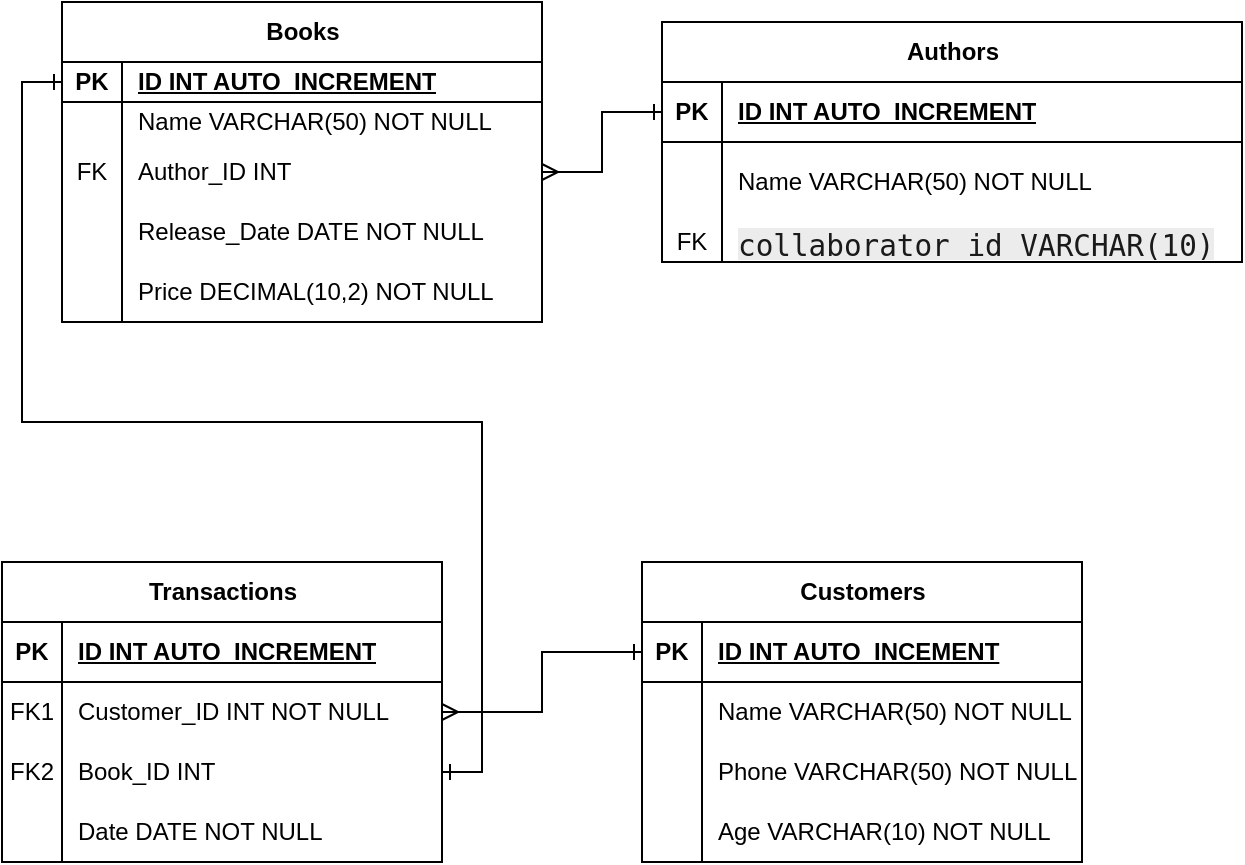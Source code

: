 <mxfile version="24.4.7" type="github">
  <diagram name="Page-1" id="nLOibKkrrtqXMCMDUi5t">
    <mxGraphModel dx="1002" dy="569" grid="1" gridSize="10" guides="1" tooltips="1" connect="1" arrows="1" fold="1" page="1" pageScale="1" pageWidth="850" pageHeight="1100" math="0" shadow="0">
      <root>
        <mxCell id="0" />
        <mxCell id="1" parent="0" />
        <mxCell id="qbN8qxYFKfZfKdFI04TK-1" value="Books" style="shape=table;startSize=30;container=1;collapsible=1;childLayout=tableLayout;fixedRows=1;rowLines=0;fontStyle=1;align=center;resizeLast=1;html=1;" vertex="1" parent="1">
          <mxGeometry x="230" y="150" width="240" height="160" as="geometry" />
        </mxCell>
        <mxCell id="qbN8qxYFKfZfKdFI04TK-2" value="" style="shape=tableRow;horizontal=0;startSize=0;swimlaneHead=0;swimlaneBody=0;fillColor=none;collapsible=0;dropTarget=0;points=[[0,0.5],[1,0.5]];portConstraint=eastwest;top=0;left=0;right=0;bottom=1;" vertex="1" parent="qbN8qxYFKfZfKdFI04TK-1">
          <mxGeometry y="30" width="240" height="20" as="geometry" />
        </mxCell>
        <mxCell id="qbN8qxYFKfZfKdFI04TK-3" value="PK" style="shape=partialRectangle;connectable=0;fillColor=none;top=0;left=0;bottom=0;right=0;fontStyle=1;overflow=hidden;whiteSpace=wrap;html=1;" vertex="1" parent="qbN8qxYFKfZfKdFI04TK-2">
          <mxGeometry width="30" height="20" as="geometry">
            <mxRectangle width="30" height="20" as="alternateBounds" />
          </mxGeometry>
        </mxCell>
        <mxCell id="qbN8qxYFKfZfKdFI04TK-4" value="ID INT AUTO_INCREMENT" style="shape=partialRectangle;connectable=0;fillColor=none;top=0;left=0;bottom=0;right=0;align=left;spacingLeft=6;fontStyle=5;overflow=hidden;whiteSpace=wrap;html=1;" vertex="1" parent="qbN8qxYFKfZfKdFI04TK-2">
          <mxGeometry x="30" width="210" height="20" as="geometry">
            <mxRectangle width="210" height="20" as="alternateBounds" />
          </mxGeometry>
        </mxCell>
        <mxCell id="qbN8qxYFKfZfKdFI04TK-5" value="" style="shape=tableRow;horizontal=0;startSize=0;swimlaneHead=0;swimlaneBody=0;fillColor=none;collapsible=0;dropTarget=0;points=[[0,0.5],[1,0.5]];portConstraint=eastwest;top=0;left=0;right=0;bottom=0;" vertex="1" parent="qbN8qxYFKfZfKdFI04TK-1">
          <mxGeometry y="50" width="240" height="20" as="geometry" />
        </mxCell>
        <mxCell id="qbN8qxYFKfZfKdFI04TK-6" value="" style="shape=partialRectangle;connectable=0;fillColor=none;top=0;left=0;bottom=0;right=0;editable=1;overflow=hidden;whiteSpace=wrap;html=1;" vertex="1" parent="qbN8qxYFKfZfKdFI04TK-5">
          <mxGeometry width="30" height="20" as="geometry">
            <mxRectangle width="30" height="20" as="alternateBounds" />
          </mxGeometry>
        </mxCell>
        <mxCell id="qbN8qxYFKfZfKdFI04TK-7" value="Name VARCHAR(50) NOT NULL" style="shape=partialRectangle;connectable=0;fillColor=none;top=0;left=0;bottom=0;right=0;align=left;spacingLeft=6;overflow=hidden;whiteSpace=wrap;html=1;" vertex="1" parent="qbN8qxYFKfZfKdFI04TK-5">
          <mxGeometry x="30" width="210" height="20" as="geometry">
            <mxRectangle width="210" height="20" as="alternateBounds" />
          </mxGeometry>
        </mxCell>
        <mxCell id="qbN8qxYFKfZfKdFI04TK-8" value="" style="shape=tableRow;horizontal=0;startSize=0;swimlaneHead=0;swimlaneBody=0;fillColor=none;collapsible=0;dropTarget=0;points=[[0,0.5],[1,0.5]];portConstraint=eastwest;top=0;left=0;right=0;bottom=0;" vertex="1" parent="qbN8qxYFKfZfKdFI04TK-1">
          <mxGeometry y="70" width="240" height="30" as="geometry" />
        </mxCell>
        <mxCell id="qbN8qxYFKfZfKdFI04TK-9" value="FK" style="shape=partialRectangle;connectable=0;fillColor=none;top=0;left=0;bottom=0;right=0;editable=1;overflow=hidden;whiteSpace=wrap;html=1;" vertex="1" parent="qbN8qxYFKfZfKdFI04TK-8">
          <mxGeometry width="30" height="30" as="geometry">
            <mxRectangle width="30" height="30" as="alternateBounds" />
          </mxGeometry>
        </mxCell>
        <mxCell id="qbN8qxYFKfZfKdFI04TK-10" value="Author_ID INT" style="shape=partialRectangle;connectable=0;fillColor=none;top=0;left=0;bottom=0;right=0;align=left;spacingLeft=6;overflow=hidden;whiteSpace=wrap;html=1;" vertex="1" parent="qbN8qxYFKfZfKdFI04TK-8">
          <mxGeometry x="30" width="210" height="30" as="geometry">
            <mxRectangle width="210" height="30" as="alternateBounds" />
          </mxGeometry>
        </mxCell>
        <mxCell id="qbN8qxYFKfZfKdFI04TK-11" value="" style="shape=tableRow;horizontal=0;startSize=0;swimlaneHead=0;swimlaneBody=0;fillColor=none;collapsible=0;dropTarget=0;points=[[0,0.5],[1,0.5]];portConstraint=eastwest;top=0;left=0;right=0;bottom=0;" vertex="1" parent="qbN8qxYFKfZfKdFI04TK-1">
          <mxGeometry y="100" width="240" height="30" as="geometry" />
        </mxCell>
        <mxCell id="qbN8qxYFKfZfKdFI04TK-12" value="" style="shape=partialRectangle;connectable=0;fillColor=none;top=0;left=0;bottom=0;right=0;editable=1;overflow=hidden;whiteSpace=wrap;html=1;" vertex="1" parent="qbN8qxYFKfZfKdFI04TK-11">
          <mxGeometry width="30" height="30" as="geometry">
            <mxRectangle width="30" height="30" as="alternateBounds" />
          </mxGeometry>
        </mxCell>
        <mxCell id="qbN8qxYFKfZfKdFI04TK-13" value="Release_Date DATE NOT NULL" style="shape=partialRectangle;connectable=0;fillColor=none;top=0;left=0;bottom=0;right=0;align=left;spacingLeft=6;overflow=hidden;whiteSpace=wrap;html=1;" vertex="1" parent="qbN8qxYFKfZfKdFI04TK-11">
          <mxGeometry x="30" width="210" height="30" as="geometry">
            <mxRectangle width="210" height="30" as="alternateBounds" />
          </mxGeometry>
        </mxCell>
        <mxCell id="qbN8qxYFKfZfKdFI04TK-56" style="shape=tableRow;horizontal=0;startSize=0;swimlaneHead=0;swimlaneBody=0;fillColor=none;collapsible=0;dropTarget=0;points=[[0,0.5],[1,0.5]];portConstraint=eastwest;top=0;left=0;right=0;bottom=0;" vertex="1" parent="qbN8qxYFKfZfKdFI04TK-1">
          <mxGeometry y="130" width="240" height="30" as="geometry" />
        </mxCell>
        <mxCell id="qbN8qxYFKfZfKdFI04TK-57" style="shape=partialRectangle;connectable=0;fillColor=none;top=0;left=0;bottom=0;right=0;editable=1;overflow=hidden;whiteSpace=wrap;html=1;" vertex="1" parent="qbN8qxYFKfZfKdFI04TK-56">
          <mxGeometry width="30" height="30" as="geometry">
            <mxRectangle width="30" height="30" as="alternateBounds" />
          </mxGeometry>
        </mxCell>
        <mxCell id="qbN8qxYFKfZfKdFI04TK-58" value="Price DECIMAL(10,2) NOT NULL" style="shape=partialRectangle;connectable=0;fillColor=none;top=0;left=0;bottom=0;right=0;align=left;spacingLeft=6;overflow=hidden;whiteSpace=wrap;html=1;" vertex="1" parent="qbN8qxYFKfZfKdFI04TK-56">
          <mxGeometry x="30" width="210" height="30" as="geometry">
            <mxRectangle width="210" height="30" as="alternateBounds" />
          </mxGeometry>
        </mxCell>
        <mxCell id="qbN8qxYFKfZfKdFI04TK-14" value="Transactions" style="shape=table;startSize=30;container=1;collapsible=1;childLayout=tableLayout;fixedRows=1;rowLines=0;fontStyle=1;align=center;resizeLast=1;html=1;" vertex="1" parent="1">
          <mxGeometry x="200" y="430" width="220" height="150" as="geometry" />
        </mxCell>
        <mxCell id="qbN8qxYFKfZfKdFI04TK-15" value="" style="shape=tableRow;horizontal=0;startSize=0;swimlaneHead=0;swimlaneBody=0;fillColor=none;collapsible=0;dropTarget=0;points=[[0,0.5],[1,0.5]];portConstraint=eastwest;top=0;left=0;right=0;bottom=1;" vertex="1" parent="qbN8qxYFKfZfKdFI04TK-14">
          <mxGeometry y="30" width="220" height="30" as="geometry" />
        </mxCell>
        <mxCell id="qbN8qxYFKfZfKdFI04TK-16" value="PK" style="shape=partialRectangle;connectable=0;fillColor=none;top=0;left=0;bottom=0;right=0;fontStyle=1;overflow=hidden;whiteSpace=wrap;html=1;" vertex="1" parent="qbN8qxYFKfZfKdFI04TK-15">
          <mxGeometry width="30" height="30" as="geometry">
            <mxRectangle width="30" height="30" as="alternateBounds" />
          </mxGeometry>
        </mxCell>
        <mxCell id="qbN8qxYFKfZfKdFI04TK-17" value="ID INT AUTO_INCREMENT" style="shape=partialRectangle;connectable=0;fillColor=none;top=0;left=0;bottom=0;right=0;align=left;spacingLeft=6;fontStyle=5;overflow=hidden;whiteSpace=wrap;html=1;" vertex="1" parent="qbN8qxYFKfZfKdFI04TK-15">
          <mxGeometry x="30" width="190" height="30" as="geometry">
            <mxRectangle width="190" height="30" as="alternateBounds" />
          </mxGeometry>
        </mxCell>
        <mxCell id="qbN8qxYFKfZfKdFI04TK-18" value="" style="shape=tableRow;horizontal=0;startSize=0;swimlaneHead=0;swimlaneBody=0;fillColor=none;collapsible=0;dropTarget=0;points=[[0,0.5],[1,0.5]];portConstraint=eastwest;top=0;left=0;right=0;bottom=0;" vertex="1" parent="qbN8qxYFKfZfKdFI04TK-14">
          <mxGeometry y="60" width="220" height="30" as="geometry" />
        </mxCell>
        <mxCell id="qbN8qxYFKfZfKdFI04TK-19" value="FK1" style="shape=partialRectangle;connectable=0;fillColor=none;top=0;left=0;bottom=0;right=0;editable=1;overflow=hidden;whiteSpace=wrap;html=1;" vertex="1" parent="qbN8qxYFKfZfKdFI04TK-18">
          <mxGeometry width="30" height="30" as="geometry">
            <mxRectangle width="30" height="30" as="alternateBounds" />
          </mxGeometry>
        </mxCell>
        <mxCell id="qbN8qxYFKfZfKdFI04TK-20" value="Customer_ID INT NOT NULL" style="shape=partialRectangle;connectable=0;fillColor=none;top=0;left=0;bottom=0;right=0;align=left;spacingLeft=6;overflow=hidden;whiteSpace=wrap;html=1;" vertex="1" parent="qbN8qxYFKfZfKdFI04TK-18">
          <mxGeometry x="30" width="190" height="30" as="geometry">
            <mxRectangle width="190" height="30" as="alternateBounds" />
          </mxGeometry>
        </mxCell>
        <mxCell id="qbN8qxYFKfZfKdFI04TK-21" value="" style="shape=tableRow;horizontal=0;startSize=0;swimlaneHead=0;swimlaneBody=0;fillColor=none;collapsible=0;dropTarget=0;points=[[0,0.5],[1,0.5]];portConstraint=eastwest;top=0;left=0;right=0;bottom=0;" vertex="1" parent="qbN8qxYFKfZfKdFI04TK-14">
          <mxGeometry y="90" width="220" height="30" as="geometry" />
        </mxCell>
        <mxCell id="qbN8qxYFKfZfKdFI04TK-22" value="FK2" style="shape=partialRectangle;connectable=0;fillColor=none;top=0;left=0;bottom=0;right=0;editable=1;overflow=hidden;whiteSpace=wrap;html=1;" vertex="1" parent="qbN8qxYFKfZfKdFI04TK-21">
          <mxGeometry width="30" height="30" as="geometry">
            <mxRectangle width="30" height="30" as="alternateBounds" />
          </mxGeometry>
        </mxCell>
        <mxCell id="qbN8qxYFKfZfKdFI04TK-23" value="Book_ID INT&amp;nbsp;" style="shape=partialRectangle;connectable=0;fillColor=none;top=0;left=0;bottom=0;right=0;align=left;spacingLeft=6;overflow=hidden;whiteSpace=wrap;html=1;" vertex="1" parent="qbN8qxYFKfZfKdFI04TK-21">
          <mxGeometry x="30" width="190" height="30" as="geometry">
            <mxRectangle width="190" height="30" as="alternateBounds" />
          </mxGeometry>
        </mxCell>
        <mxCell id="qbN8qxYFKfZfKdFI04TK-24" value="" style="shape=tableRow;horizontal=0;startSize=0;swimlaneHead=0;swimlaneBody=0;fillColor=none;collapsible=0;dropTarget=0;points=[[0,0.5],[1,0.5]];portConstraint=eastwest;top=0;left=0;right=0;bottom=0;" vertex="1" parent="qbN8qxYFKfZfKdFI04TK-14">
          <mxGeometry y="120" width="220" height="30" as="geometry" />
        </mxCell>
        <mxCell id="qbN8qxYFKfZfKdFI04TK-25" value="" style="shape=partialRectangle;connectable=0;fillColor=none;top=0;left=0;bottom=0;right=0;editable=1;overflow=hidden;whiteSpace=wrap;html=1;" vertex="1" parent="qbN8qxYFKfZfKdFI04TK-24">
          <mxGeometry width="30" height="30" as="geometry">
            <mxRectangle width="30" height="30" as="alternateBounds" />
          </mxGeometry>
        </mxCell>
        <mxCell id="qbN8qxYFKfZfKdFI04TK-26" value="Date DATE NOT NULL" style="shape=partialRectangle;connectable=0;fillColor=none;top=0;left=0;bottom=0;right=0;align=left;spacingLeft=6;overflow=hidden;whiteSpace=wrap;html=1;" vertex="1" parent="qbN8qxYFKfZfKdFI04TK-24">
          <mxGeometry x="30" width="190" height="30" as="geometry">
            <mxRectangle width="190" height="30" as="alternateBounds" />
          </mxGeometry>
        </mxCell>
        <mxCell id="qbN8qxYFKfZfKdFI04TK-27" value="Authors" style="shape=table;startSize=30;container=1;collapsible=1;childLayout=tableLayout;fixedRows=1;rowLines=0;fontStyle=1;align=center;resizeLast=1;html=1;" vertex="1" parent="1">
          <mxGeometry x="530" y="160" width="290" height="120" as="geometry" />
        </mxCell>
        <mxCell id="qbN8qxYFKfZfKdFI04TK-28" value="" style="shape=tableRow;horizontal=0;startSize=0;swimlaneHead=0;swimlaneBody=0;fillColor=none;collapsible=0;dropTarget=0;points=[[0,0.5],[1,0.5]];portConstraint=eastwest;top=0;left=0;right=0;bottom=1;" vertex="1" parent="qbN8qxYFKfZfKdFI04TK-27">
          <mxGeometry y="30" width="290" height="30" as="geometry" />
        </mxCell>
        <mxCell id="qbN8qxYFKfZfKdFI04TK-29" value="PK" style="shape=partialRectangle;connectable=0;fillColor=none;top=0;left=0;bottom=0;right=0;fontStyle=1;overflow=hidden;whiteSpace=wrap;html=1;" vertex="1" parent="qbN8qxYFKfZfKdFI04TK-28">
          <mxGeometry width="30" height="30" as="geometry">
            <mxRectangle width="30" height="30" as="alternateBounds" />
          </mxGeometry>
        </mxCell>
        <mxCell id="qbN8qxYFKfZfKdFI04TK-30" value="ID INT AUTO_INCREMENT" style="shape=partialRectangle;connectable=0;fillColor=none;top=0;left=0;bottom=0;right=0;align=left;spacingLeft=6;fontStyle=5;overflow=hidden;whiteSpace=wrap;html=1;" vertex="1" parent="qbN8qxYFKfZfKdFI04TK-28">
          <mxGeometry x="30" width="260" height="30" as="geometry">
            <mxRectangle width="260" height="30" as="alternateBounds" />
          </mxGeometry>
        </mxCell>
        <mxCell id="qbN8qxYFKfZfKdFI04TK-31" value="" style="shape=tableRow;horizontal=0;startSize=0;swimlaneHead=0;swimlaneBody=0;fillColor=none;collapsible=0;dropTarget=0;points=[[0,0.5],[1,0.5]];portConstraint=eastwest;top=0;left=0;right=0;bottom=0;" vertex="1" parent="qbN8qxYFKfZfKdFI04TK-27">
          <mxGeometry y="60" width="290" height="40" as="geometry" />
        </mxCell>
        <mxCell id="qbN8qxYFKfZfKdFI04TK-32" value="" style="shape=partialRectangle;connectable=0;fillColor=none;top=0;left=0;bottom=0;right=0;editable=1;overflow=hidden;whiteSpace=wrap;html=1;" vertex="1" parent="qbN8qxYFKfZfKdFI04TK-31">
          <mxGeometry width="30" height="40" as="geometry">
            <mxRectangle width="30" height="40" as="alternateBounds" />
          </mxGeometry>
        </mxCell>
        <mxCell id="qbN8qxYFKfZfKdFI04TK-33" value="Name VARCHAR(50) NOT NULL" style="shape=partialRectangle;connectable=0;fillColor=none;top=0;left=0;bottom=0;right=0;align=left;spacingLeft=6;overflow=hidden;whiteSpace=wrap;html=1;" vertex="1" parent="qbN8qxYFKfZfKdFI04TK-31">
          <mxGeometry x="30" width="260" height="40" as="geometry">
            <mxRectangle width="260" height="40" as="alternateBounds" />
          </mxGeometry>
        </mxCell>
        <mxCell id="qbN8qxYFKfZfKdFI04TK-34" value="" style="shape=tableRow;horizontal=0;startSize=0;swimlaneHead=0;swimlaneBody=0;fillColor=none;collapsible=0;dropTarget=0;points=[[0,0.5],[1,0.5]];portConstraint=eastwest;top=0;left=0;right=0;bottom=0;" vertex="1" parent="qbN8qxYFKfZfKdFI04TK-27">
          <mxGeometry y="100" width="290" height="20" as="geometry" />
        </mxCell>
        <mxCell id="qbN8qxYFKfZfKdFI04TK-35" value="FK" style="shape=partialRectangle;connectable=0;fillColor=none;top=0;left=0;bottom=0;right=0;editable=1;overflow=hidden;whiteSpace=wrap;html=1;" vertex="1" parent="qbN8qxYFKfZfKdFI04TK-34">
          <mxGeometry width="30" height="20" as="geometry">
            <mxRectangle width="30" height="20" as="alternateBounds" />
          </mxGeometry>
        </mxCell>
        <mxCell id="qbN8qxYFKfZfKdFI04TK-36" value="&lt;span style=&quot;color: rgb(26, 26, 26); font-family: monospace, serif; font-size: 14.667px; background-color: rgb(236, 236, 236);&quot;&gt;collaborator_id VARCHAR(10) NULL&lt;/span&gt;" style="shape=partialRectangle;connectable=0;fillColor=none;top=0;left=0;bottom=0;right=0;align=left;spacingLeft=6;overflow=hidden;whiteSpace=wrap;html=1;" vertex="1" parent="qbN8qxYFKfZfKdFI04TK-34">
          <mxGeometry x="30" width="260" height="20" as="geometry">
            <mxRectangle width="260" height="20" as="alternateBounds" />
          </mxGeometry>
        </mxCell>
        <mxCell id="qbN8qxYFKfZfKdFI04TK-40" value="Customers" style="shape=table;startSize=30;container=1;collapsible=1;childLayout=tableLayout;fixedRows=1;rowLines=0;fontStyle=1;align=center;resizeLast=1;html=1;" vertex="1" parent="1">
          <mxGeometry x="520" y="430" width="220" height="150" as="geometry" />
        </mxCell>
        <mxCell id="qbN8qxYFKfZfKdFI04TK-41" value="" style="shape=tableRow;horizontal=0;startSize=0;swimlaneHead=0;swimlaneBody=0;fillColor=none;collapsible=0;dropTarget=0;points=[[0,0.5],[1,0.5]];portConstraint=eastwest;top=0;left=0;right=0;bottom=1;" vertex="1" parent="qbN8qxYFKfZfKdFI04TK-40">
          <mxGeometry y="30" width="220" height="30" as="geometry" />
        </mxCell>
        <mxCell id="qbN8qxYFKfZfKdFI04TK-42" value="PK" style="shape=partialRectangle;connectable=0;fillColor=none;top=0;left=0;bottom=0;right=0;fontStyle=1;overflow=hidden;whiteSpace=wrap;html=1;" vertex="1" parent="qbN8qxYFKfZfKdFI04TK-41">
          <mxGeometry width="30" height="30" as="geometry">
            <mxRectangle width="30" height="30" as="alternateBounds" />
          </mxGeometry>
        </mxCell>
        <mxCell id="qbN8qxYFKfZfKdFI04TK-43" value="ID INT AUTO_INCEMENT" style="shape=partialRectangle;connectable=0;fillColor=none;top=0;left=0;bottom=0;right=0;align=left;spacingLeft=6;fontStyle=5;overflow=hidden;whiteSpace=wrap;html=1;" vertex="1" parent="qbN8qxYFKfZfKdFI04TK-41">
          <mxGeometry x="30" width="190" height="30" as="geometry">
            <mxRectangle width="190" height="30" as="alternateBounds" />
          </mxGeometry>
        </mxCell>
        <mxCell id="qbN8qxYFKfZfKdFI04TK-44" value="" style="shape=tableRow;horizontal=0;startSize=0;swimlaneHead=0;swimlaneBody=0;fillColor=none;collapsible=0;dropTarget=0;points=[[0,0.5],[1,0.5]];portConstraint=eastwest;top=0;left=0;right=0;bottom=0;" vertex="1" parent="qbN8qxYFKfZfKdFI04TK-40">
          <mxGeometry y="60" width="220" height="30" as="geometry" />
        </mxCell>
        <mxCell id="qbN8qxYFKfZfKdFI04TK-45" value="" style="shape=partialRectangle;connectable=0;fillColor=none;top=0;left=0;bottom=0;right=0;editable=1;overflow=hidden;whiteSpace=wrap;html=1;" vertex="1" parent="qbN8qxYFKfZfKdFI04TK-44">
          <mxGeometry width="30" height="30" as="geometry">
            <mxRectangle width="30" height="30" as="alternateBounds" />
          </mxGeometry>
        </mxCell>
        <mxCell id="qbN8qxYFKfZfKdFI04TK-46" value="Name VARCHAR(50) NOT NULL" style="shape=partialRectangle;connectable=0;fillColor=none;top=0;left=0;bottom=0;right=0;align=left;spacingLeft=6;overflow=hidden;whiteSpace=wrap;html=1;" vertex="1" parent="qbN8qxYFKfZfKdFI04TK-44">
          <mxGeometry x="30" width="190" height="30" as="geometry">
            <mxRectangle width="190" height="30" as="alternateBounds" />
          </mxGeometry>
        </mxCell>
        <mxCell id="qbN8qxYFKfZfKdFI04TK-47" value="" style="shape=tableRow;horizontal=0;startSize=0;swimlaneHead=0;swimlaneBody=0;fillColor=none;collapsible=0;dropTarget=0;points=[[0,0.5],[1,0.5]];portConstraint=eastwest;top=0;left=0;right=0;bottom=0;" vertex="1" parent="qbN8qxYFKfZfKdFI04TK-40">
          <mxGeometry y="90" width="220" height="30" as="geometry" />
        </mxCell>
        <mxCell id="qbN8qxYFKfZfKdFI04TK-48" value="" style="shape=partialRectangle;connectable=0;fillColor=none;top=0;left=0;bottom=0;right=0;editable=1;overflow=hidden;whiteSpace=wrap;html=1;" vertex="1" parent="qbN8qxYFKfZfKdFI04TK-47">
          <mxGeometry width="30" height="30" as="geometry">
            <mxRectangle width="30" height="30" as="alternateBounds" />
          </mxGeometry>
        </mxCell>
        <mxCell id="qbN8qxYFKfZfKdFI04TK-49" value="Phone VARCHAR(50) NOT NULL" style="shape=partialRectangle;connectable=0;fillColor=none;top=0;left=0;bottom=0;right=0;align=left;spacingLeft=6;overflow=hidden;whiteSpace=wrap;html=1;" vertex="1" parent="qbN8qxYFKfZfKdFI04TK-47">
          <mxGeometry x="30" width="190" height="30" as="geometry">
            <mxRectangle width="190" height="30" as="alternateBounds" />
          </mxGeometry>
        </mxCell>
        <mxCell id="qbN8qxYFKfZfKdFI04TK-50" value="" style="shape=tableRow;horizontal=0;startSize=0;swimlaneHead=0;swimlaneBody=0;fillColor=none;collapsible=0;dropTarget=0;points=[[0,0.5],[1,0.5]];portConstraint=eastwest;top=0;left=0;right=0;bottom=0;" vertex="1" parent="qbN8qxYFKfZfKdFI04TK-40">
          <mxGeometry y="120" width="220" height="30" as="geometry" />
        </mxCell>
        <mxCell id="qbN8qxYFKfZfKdFI04TK-51" value="" style="shape=partialRectangle;connectable=0;fillColor=none;top=0;left=0;bottom=0;right=0;editable=1;overflow=hidden;whiteSpace=wrap;html=1;" vertex="1" parent="qbN8qxYFKfZfKdFI04TK-50">
          <mxGeometry width="30" height="30" as="geometry">
            <mxRectangle width="30" height="30" as="alternateBounds" />
          </mxGeometry>
        </mxCell>
        <mxCell id="qbN8qxYFKfZfKdFI04TK-52" value="Age VARCHAR(10) NOT NULL" style="shape=partialRectangle;connectable=0;fillColor=none;top=0;left=0;bottom=0;right=0;align=left;spacingLeft=6;overflow=hidden;whiteSpace=wrap;html=1;" vertex="1" parent="qbN8qxYFKfZfKdFI04TK-50">
          <mxGeometry x="30" width="190" height="30" as="geometry">
            <mxRectangle width="190" height="30" as="alternateBounds" />
          </mxGeometry>
        </mxCell>
        <mxCell id="qbN8qxYFKfZfKdFI04TK-61" style="edgeStyle=orthogonalEdgeStyle;rounded=0;orthogonalLoop=1;jettySize=auto;html=1;startArrow=ERone;startFill=0;endArrow=ERmany;endFill=0;" edge="1" parent="1" source="qbN8qxYFKfZfKdFI04TK-28" target="qbN8qxYFKfZfKdFI04TK-8">
          <mxGeometry relative="1" as="geometry" />
        </mxCell>
        <mxCell id="qbN8qxYFKfZfKdFI04TK-62" style="edgeStyle=orthogonalEdgeStyle;rounded=0;orthogonalLoop=1;jettySize=auto;html=1;startArrow=ERone;startFill=0;endArrow=ERone;endFill=0;" edge="1" parent="1" source="qbN8qxYFKfZfKdFI04TK-2" target="qbN8qxYFKfZfKdFI04TK-21">
          <mxGeometry relative="1" as="geometry" />
        </mxCell>
        <mxCell id="qbN8qxYFKfZfKdFI04TK-63" style="edgeStyle=orthogonalEdgeStyle;rounded=0;orthogonalLoop=1;jettySize=auto;html=1;startArrow=ERone;startFill=0;endArrow=ERmany;endFill=0;" edge="1" parent="1" source="qbN8qxYFKfZfKdFI04TK-41" target="qbN8qxYFKfZfKdFI04TK-18">
          <mxGeometry relative="1" as="geometry" />
        </mxCell>
      </root>
    </mxGraphModel>
  </diagram>
</mxfile>
